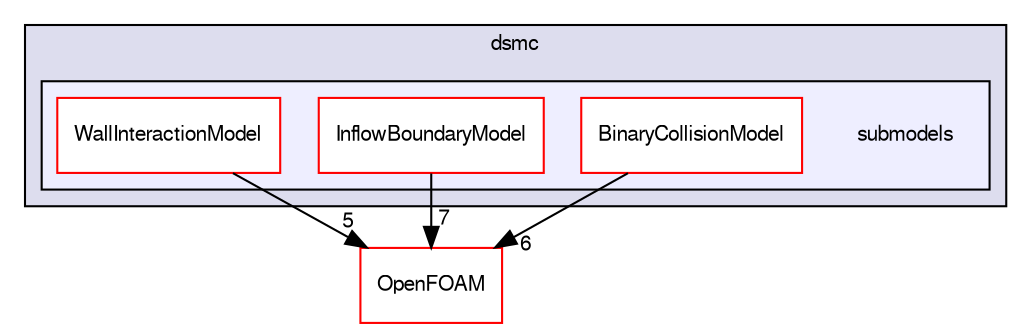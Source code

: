 digraph "src/lagrangian/dsmc/submodels" {
  bgcolor=transparent;
  compound=true
  node [ fontsize="10", fontname="FreeSans"];
  edge [ labelfontsize="10", labelfontname="FreeSans"];
  subgraph clusterdir_d7a63068af41eb0b0a0c5232924936af {
    graph [ bgcolor="#ddddee", pencolor="black", label="dsmc" fontname="FreeSans", fontsize="10", URL="dir_d7a63068af41eb0b0a0c5232924936af.html"]
  subgraph clusterdir_458f6aebeeb838d83bef895f79509191 {
    graph [ bgcolor="#eeeeff", pencolor="black", label="" URL="dir_458f6aebeeb838d83bef895f79509191.html"];
    dir_458f6aebeeb838d83bef895f79509191 [shape=plaintext label="submodels"];
    dir_822f279b0f0b67e3293673ee171a5cbb [shape=box label="BinaryCollisionModel" color="red" fillcolor="white" style="filled" URL="dir_822f279b0f0b67e3293673ee171a5cbb.html"];
    dir_04458c7fdc4a30bdedf34f28de5ac6e4 [shape=box label="InflowBoundaryModel" color="red" fillcolor="white" style="filled" URL="dir_04458c7fdc4a30bdedf34f28de5ac6e4.html"];
    dir_af15e07657218a328bd6fb2771d571f0 [shape=box label="WallInteractionModel" color="red" fillcolor="white" style="filled" URL="dir_af15e07657218a328bd6fb2771d571f0.html"];
  }
  }
  dir_c5473ff19b20e6ec4dfe5c310b3778a8 [shape=box label="OpenFOAM" color="red" URL="dir_c5473ff19b20e6ec4dfe5c310b3778a8.html"];
  dir_822f279b0f0b67e3293673ee171a5cbb->dir_c5473ff19b20e6ec4dfe5c310b3778a8 [headlabel="6", labeldistance=1.5 headhref="dir_001242_001732.html"];
  dir_af15e07657218a328bd6fb2771d571f0->dir_c5473ff19b20e6ec4dfe5c310b3778a8 [headlabel="5", labeldistance=1.5 headhref="dir_001251_001732.html"];
  dir_04458c7fdc4a30bdedf34f28de5ac6e4->dir_c5473ff19b20e6ec4dfe5c310b3778a8 [headlabel="7", labeldistance=1.5 headhref="dir_001247_001732.html"];
}
